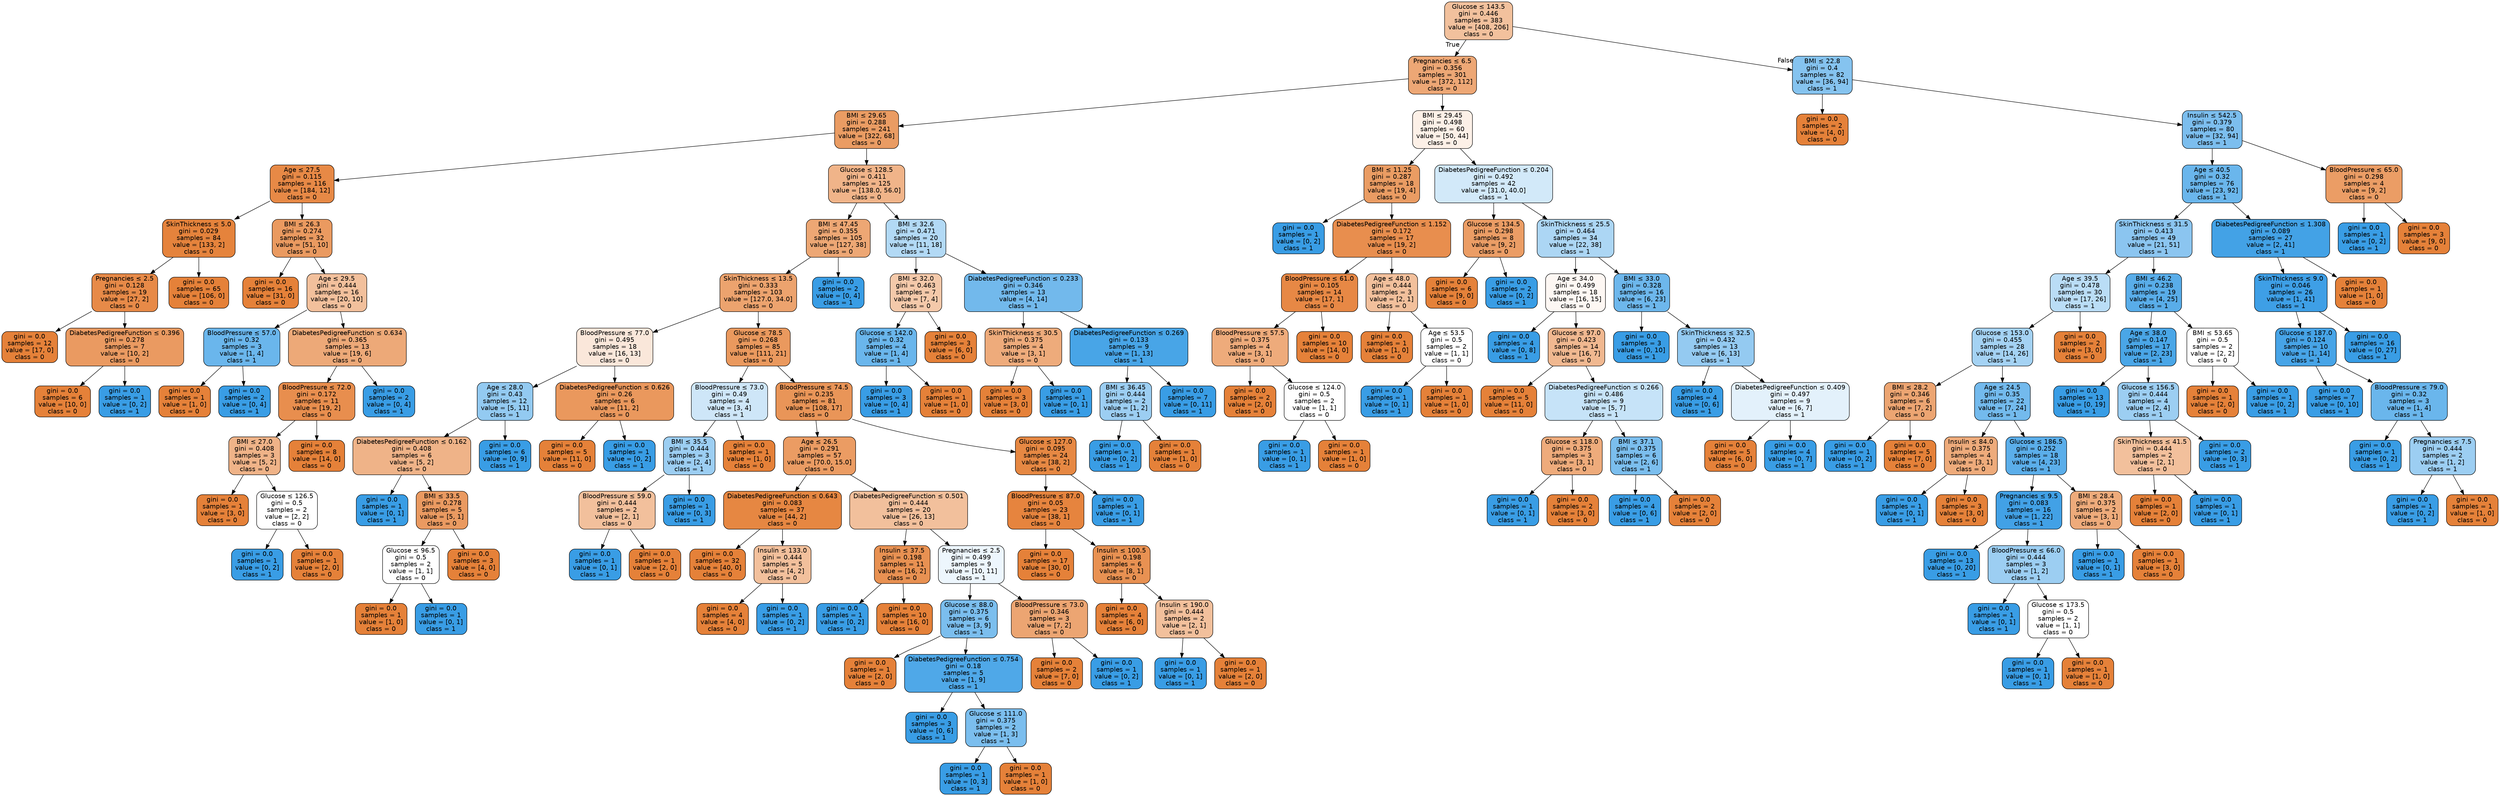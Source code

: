 digraph Tree {
node [shape=box, style="filled, rounded", color="black", fontname="helvetica"] ;
edge [fontname="helvetica"] ;
0 [label=<Glucose &le; 143.5<br/>gini = 0.446<br/>samples = 383<br/>value = [408, 206]<br/>class = 0>, fillcolor="#f2c19d"] ;
1 [label=<Pregnancies &le; 6.5<br/>gini = 0.356<br/>samples = 301<br/>value = [372, 112]<br/>class = 0>, fillcolor="#eda775"] ;
0 -> 1 [labeldistance=2.5, labelangle=45, headlabel="True"] ;
2 [label=<BMI &le; 29.65<br/>gini = 0.288<br/>samples = 241<br/>value = [322, 68]<br/>class = 0>, fillcolor="#ea9c63"] ;
1 -> 2 ;
3 [label=<Age &le; 27.5<br/>gini = 0.115<br/>samples = 116<br/>value = [184, 12]<br/>class = 0>, fillcolor="#e78946"] ;
2 -> 3 ;
4 [label=<SkinThickness &le; 5.0<br/>gini = 0.029<br/>samples = 84<br/>value = [133, 2]<br/>class = 0>, fillcolor="#e5833c"] ;
3 -> 4 ;
5 [label=<Pregnancies &le; 2.5<br/>gini = 0.128<br/>samples = 19<br/>value = [27, 2]<br/>class = 0>, fillcolor="#e78a48"] ;
4 -> 5 ;
6 [label=<gini = 0.0<br/>samples = 12<br/>value = [17, 0]<br/>class = 0>, fillcolor="#e58139"] ;
5 -> 6 ;
7 [label=<DiabetesPedigreeFunction &le; 0.396<br/>gini = 0.278<br/>samples = 7<br/>value = [10, 2]<br/>class = 0>, fillcolor="#ea9a61"] ;
5 -> 7 ;
8 [label=<gini = 0.0<br/>samples = 6<br/>value = [10, 0]<br/>class = 0>, fillcolor="#e58139"] ;
7 -> 8 ;
9 [label=<gini = 0.0<br/>samples = 1<br/>value = [0, 2]<br/>class = 1>, fillcolor="#399de5"] ;
7 -> 9 ;
10 [label=<gini = 0.0<br/>samples = 65<br/>value = [106, 0]<br/>class = 0>, fillcolor="#e58139"] ;
4 -> 10 ;
11 [label=<BMI &le; 26.3<br/>gini = 0.274<br/>samples = 32<br/>value = [51, 10]<br/>class = 0>, fillcolor="#ea9a60"] ;
3 -> 11 ;
12 [label=<gini = 0.0<br/>samples = 16<br/>value = [31, 0]<br/>class = 0>, fillcolor="#e58139"] ;
11 -> 12 ;
13 [label=<Age &le; 29.5<br/>gini = 0.444<br/>samples = 16<br/>value = [20, 10]<br/>class = 0>, fillcolor="#f2c09c"] ;
11 -> 13 ;
14 [label=<BloodPressure &le; 57.0<br/>gini = 0.32<br/>samples = 3<br/>value = [1, 4]<br/>class = 1>, fillcolor="#6ab6ec"] ;
13 -> 14 ;
15 [label=<gini = 0.0<br/>samples = 1<br/>value = [1, 0]<br/>class = 0>, fillcolor="#e58139"] ;
14 -> 15 ;
16 [label=<gini = 0.0<br/>samples = 2<br/>value = [0, 4]<br/>class = 1>, fillcolor="#399de5"] ;
14 -> 16 ;
17 [label=<DiabetesPedigreeFunction &le; 0.634<br/>gini = 0.365<br/>samples = 13<br/>value = [19, 6]<br/>class = 0>, fillcolor="#eda978"] ;
13 -> 17 ;
18 [label=<BloodPressure &le; 72.0<br/>gini = 0.172<br/>samples = 11<br/>value = [19, 2]<br/>class = 0>, fillcolor="#e88e4e"] ;
17 -> 18 ;
19 [label=<BMI &le; 27.0<br/>gini = 0.408<br/>samples = 3<br/>value = [5, 2]<br/>class = 0>, fillcolor="#efb388"] ;
18 -> 19 ;
20 [label=<gini = 0.0<br/>samples = 1<br/>value = [3, 0]<br/>class = 0>, fillcolor="#e58139"] ;
19 -> 20 ;
21 [label=<Glucose &le; 126.5<br/>gini = 0.5<br/>samples = 2<br/>value = [2, 2]<br/>class = 0>, fillcolor="#ffffff"] ;
19 -> 21 ;
22 [label=<gini = 0.0<br/>samples = 1<br/>value = [0, 2]<br/>class = 1>, fillcolor="#399de5"] ;
21 -> 22 ;
23 [label=<gini = 0.0<br/>samples = 1<br/>value = [2, 0]<br/>class = 0>, fillcolor="#e58139"] ;
21 -> 23 ;
24 [label=<gini = 0.0<br/>samples = 8<br/>value = [14, 0]<br/>class = 0>, fillcolor="#e58139"] ;
18 -> 24 ;
25 [label=<gini = 0.0<br/>samples = 2<br/>value = [0, 4]<br/>class = 1>, fillcolor="#399de5"] ;
17 -> 25 ;
26 [label=<Glucose &le; 128.5<br/>gini = 0.411<br/>samples = 125<br/>value = [138.0, 56.0]<br/>class = 0>, fillcolor="#f0b489"] ;
2 -> 26 ;
27 [label=<BMI &le; 47.45<br/>gini = 0.355<br/>samples = 105<br/>value = [127, 38]<br/>class = 0>, fillcolor="#eda774"] ;
26 -> 27 ;
28 [label=<SkinThickness &le; 13.5<br/>gini = 0.333<br/>samples = 103<br/>value = [127.0, 34.0]<br/>class = 0>, fillcolor="#eca36e"] ;
27 -> 28 ;
29 [label=<BloodPressure &le; 77.0<br/>gini = 0.495<br/>samples = 18<br/>value = [16, 13]<br/>class = 0>, fillcolor="#fae7da"] ;
28 -> 29 ;
30 [label=<Age &le; 28.0<br/>gini = 0.43<br/>samples = 12<br/>value = [5, 11]<br/>class = 1>, fillcolor="#93caf1"] ;
29 -> 30 ;
31 [label=<DiabetesPedigreeFunction &le; 0.162<br/>gini = 0.408<br/>samples = 6<br/>value = [5, 2]<br/>class = 0>, fillcolor="#efb388"] ;
30 -> 31 ;
32 [label=<gini = 0.0<br/>samples = 1<br/>value = [0, 1]<br/>class = 1>, fillcolor="#399de5"] ;
31 -> 32 ;
33 [label=<BMI &le; 33.5<br/>gini = 0.278<br/>samples = 5<br/>value = [5, 1]<br/>class = 0>, fillcolor="#ea9a61"] ;
31 -> 33 ;
34 [label=<Glucose &le; 96.5<br/>gini = 0.5<br/>samples = 2<br/>value = [1, 1]<br/>class = 0>, fillcolor="#ffffff"] ;
33 -> 34 ;
35 [label=<gini = 0.0<br/>samples = 1<br/>value = [1, 0]<br/>class = 0>, fillcolor="#e58139"] ;
34 -> 35 ;
36 [label=<gini = 0.0<br/>samples = 1<br/>value = [0, 1]<br/>class = 1>, fillcolor="#399de5"] ;
34 -> 36 ;
37 [label=<gini = 0.0<br/>samples = 3<br/>value = [4, 0]<br/>class = 0>, fillcolor="#e58139"] ;
33 -> 37 ;
38 [label=<gini = 0.0<br/>samples = 6<br/>value = [0, 9]<br/>class = 1>, fillcolor="#399de5"] ;
30 -> 38 ;
39 [label=<DiabetesPedigreeFunction &le; 0.626<br/>gini = 0.26<br/>samples = 6<br/>value = [11, 2]<br/>class = 0>, fillcolor="#ea985d"] ;
29 -> 39 ;
40 [label=<gini = 0.0<br/>samples = 5<br/>value = [11, 0]<br/>class = 0>, fillcolor="#e58139"] ;
39 -> 40 ;
41 [label=<gini = 0.0<br/>samples = 1<br/>value = [0, 2]<br/>class = 1>, fillcolor="#399de5"] ;
39 -> 41 ;
42 [label=<Glucose &le; 78.5<br/>gini = 0.268<br/>samples = 85<br/>value = [111, 21]<br/>class = 0>, fillcolor="#ea995e"] ;
28 -> 42 ;
43 [label=<BloodPressure &le; 73.0<br/>gini = 0.49<br/>samples = 4<br/>value = [3, 4]<br/>class = 1>, fillcolor="#cee6f8"] ;
42 -> 43 ;
44 [label=<BMI &le; 35.5<br/>gini = 0.444<br/>samples = 3<br/>value = [2, 4]<br/>class = 1>, fillcolor="#9ccef2"] ;
43 -> 44 ;
45 [label=<BloodPressure &le; 59.0<br/>gini = 0.444<br/>samples = 2<br/>value = [2, 1]<br/>class = 0>, fillcolor="#f2c09c"] ;
44 -> 45 ;
46 [label=<gini = 0.0<br/>samples = 1<br/>value = [0, 1]<br/>class = 1>, fillcolor="#399de5"] ;
45 -> 46 ;
47 [label=<gini = 0.0<br/>samples = 1<br/>value = [2, 0]<br/>class = 0>, fillcolor="#e58139"] ;
45 -> 47 ;
48 [label=<gini = 0.0<br/>samples = 1<br/>value = [0, 3]<br/>class = 1>, fillcolor="#399de5"] ;
44 -> 48 ;
49 [label=<gini = 0.0<br/>samples = 1<br/>value = [1, 0]<br/>class = 0>, fillcolor="#e58139"] ;
43 -> 49 ;
50 [label=<BloodPressure &le; 74.5<br/>gini = 0.235<br/>samples = 81<br/>value = [108, 17]<br/>class = 0>, fillcolor="#e99558"] ;
42 -> 50 ;
51 [label=<Age &le; 26.5<br/>gini = 0.291<br/>samples = 57<br/>value = [70.0, 15.0]<br/>class = 0>, fillcolor="#eb9c63"] ;
50 -> 51 ;
52 [label=<DiabetesPedigreeFunction &le; 0.643<br/>gini = 0.083<br/>samples = 37<br/>value = [44, 2]<br/>class = 0>, fillcolor="#e68742"] ;
51 -> 52 ;
53 [label=<gini = 0.0<br/>samples = 32<br/>value = [40, 0]<br/>class = 0>, fillcolor="#e58139"] ;
52 -> 53 ;
54 [label=<Insulin &le; 133.0<br/>gini = 0.444<br/>samples = 5<br/>value = [4, 2]<br/>class = 0>, fillcolor="#f2c09c"] ;
52 -> 54 ;
55 [label=<gini = 0.0<br/>samples = 4<br/>value = [4, 0]<br/>class = 0>, fillcolor="#e58139"] ;
54 -> 55 ;
56 [label=<gini = 0.0<br/>samples = 1<br/>value = [0, 2]<br/>class = 1>, fillcolor="#399de5"] ;
54 -> 56 ;
57 [label=<DiabetesPedigreeFunction &le; 0.501<br/>gini = 0.444<br/>samples = 20<br/>value = [26, 13]<br/>class = 0>, fillcolor="#f2c09c"] ;
51 -> 57 ;
58 [label=<Insulin &le; 37.5<br/>gini = 0.198<br/>samples = 11<br/>value = [16, 2]<br/>class = 0>, fillcolor="#e89152"] ;
57 -> 58 ;
59 [label=<gini = 0.0<br/>samples = 1<br/>value = [0, 2]<br/>class = 1>, fillcolor="#399de5"] ;
58 -> 59 ;
60 [label=<gini = 0.0<br/>samples = 10<br/>value = [16, 0]<br/>class = 0>, fillcolor="#e58139"] ;
58 -> 60 ;
61 [label=<Pregnancies &le; 2.5<br/>gini = 0.499<br/>samples = 9<br/>value = [10, 11]<br/>class = 1>, fillcolor="#edf6fd"] ;
57 -> 61 ;
62 [label=<Glucose &le; 88.0<br/>gini = 0.375<br/>samples = 6<br/>value = [3, 9]<br/>class = 1>, fillcolor="#7bbeee"] ;
61 -> 62 ;
63 [label=<gini = 0.0<br/>samples = 1<br/>value = [2, 0]<br/>class = 0>, fillcolor="#e58139"] ;
62 -> 63 ;
64 [label=<DiabetesPedigreeFunction &le; 0.754<br/>gini = 0.18<br/>samples = 5<br/>value = [1, 9]<br/>class = 1>, fillcolor="#4fa8e8"] ;
62 -> 64 ;
65 [label=<gini = 0.0<br/>samples = 3<br/>value = [0, 6]<br/>class = 1>, fillcolor="#399de5"] ;
64 -> 65 ;
66 [label=<Glucose &le; 111.0<br/>gini = 0.375<br/>samples = 2<br/>value = [1, 3]<br/>class = 1>, fillcolor="#7bbeee"] ;
64 -> 66 ;
67 [label=<gini = 0.0<br/>samples = 1<br/>value = [0, 3]<br/>class = 1>, fillcolor="#399de5"] ;
66 -> 67 ;
68 [label=<gini = 0.0<br/>samples = 1<br/>value = [1, 0]<br/>class = 0>, fillcolor="#e58139"] ;
66 -> 68 ;
69 [label=<BloodPressure &le; 73.0<br/>gini = 0.346<br/>samples = 3<br/>value = [7, 2]<br/>class = 0>, fillcolor="#eca572"] ;
61 -> 69 ;
70 [label=<gini = 0.0<br/>samples = 2<br/>value = [7, 0]<br/>class = 0>, fillcolor="#e58139"] ;
69 -> 70 ;
71 [label=<gini = 0.0<br/>samples = 1<br/>value = [0, 2]<br/>class = 1>, fillcolor="#399de5"] ;
69 -> 71 ;
72 [label=<Glucose &le; 127.0<br/>gini = 0.095<br/>samples = 24<br/>value = [38, 2]<br/>class = 0>, fillcolor="#e68843"] ;
50 -> 72 ;
73 [label=<BloodPressure &le; 87.0<br/>gini = 0.05<br/>samples = 23<br/>value = [38, 1]<br/>class = 0>, fillcolor="#e6843e"] ;
72 -> 73 ;
74 [label=<gini = 0.0<br/>samples = 17<br/>value = [30, 0]<br/>class = 0>, fillcolor="#e58139"] ;
73 -> 74 ;
75 [label=<Insulin &le; 100.5<br/>gini = 0.198<br/>samples = 6<br/>value = [8, 1]<br/>class = 0>, fillcolor="#e89152"] ;
73 -> 75 ;
76 [label=<gini = 0.0<br/>samples = 4<br/>value = [6, 0]<br/>class = 0>, fillcolor="#e58139"] ;
75 -> 76 ;
77 [label=<Insulin &le; 190.0<br/>gini = 0.444<br/>samples = 2<br/>value = [2, 1]<br/>class = 0>, fillcolor="#f2c09c"] ;
75 -> 77 ;
78 [label=<gini = 0.0<br/>samples = 1<br/>value = [0, 1]<br/>class = 1>, fillcolor="#399de5"] ;
77 -> 78 ;
79 [label=<gini = 0.0<br/>samples = 1<br/>value = [2, 0]<br/>class = 0>, fillcolor="#e58139"] ;
77 -> 79 ;
80 [label=<gini = 0.0<br/>samples = 1<br/>value = [0, 1]<br/>class = 1>, fillcolor="#399de5"] ;
72 -> 80 ;
81 [label=<gini = 0.0<br/>samples = 2<br/>value = [0, 4]<br/>class = 1>, fillcolor="#399de5"] ;
27 -> 81 ;
82 [label=<BMI &le; 32.6<br/>gini = 0.471<br/>samples = 20<br/>value = [11, 18]<br/>class = 1>, fillcolor="#b2d9f5"] ;
26 -> 82 ;
83 [label=<BMI &le; 32.0<br/>gini = 0.463<br/>samples = 7<br/>value = [7, 4]<br/>class = 0>, fillcolor="#f4c9aa"] ;
82 -> 83 ;
84 [label=<Glucose &le; 142.0<br/>gini = 0.32<br/>samples = 4<br/>value = [1, 4]<br/>class = 1>, fillcolor="#6ab6ec"] ;
83 -> 84 ;
85 [label=<gini = 0.0<br/>samples = 3<br/>value = [0, 4]<br/>class = 1>, fillcolor="#399de5"] ;
84 -> 85 ;
86 [label=<gini = 0.0<br/>samples = 1<br/>value = [1, 0]<br/>class = 0>, fillcolor="#e58139"] ;
84 -> 86 ;
87 [label=<gini = 0.0<br/>samples = 3<br/>value = [6, 0]<br/>class = 0>, fillcolor="#e58139"] ;
83 -> 87 ;
88 [label=<DiabetesPedigreeFunction &le; 0.233<br/>gini = 0.346<br/>samples = 13<br/>value = [4, 14]<br/>class = 1>, fillcolor="#72b9ec"] ;
82 -> 88 ;
89 [label=<SkinThickness &le; 30.5<br/>gini = 0.375<br/>samples = 4<br/>value = [3, 1]<br/>class = 0>, fillcolor="#eeab7b"] ;
88 -> 89 ;
90 [label=<gini = 0.0<br/>samples = 3<br/>value = [3, 0]<br/>class = 0>, fillcolor="#e58139"] ;
89 -> 90 ;
91 [label=<gini = 0.0<br/>samples = 1<br/>value = [0, 1]<br/>class = 1>, fillcolor="#399de5"] ;
89 -> 91 ;
92 [label=<DiabetesPedigreeFunction &le; 0.269<br/>gini = 0.133<br/>samples = 9<br/>value = [1, 13]<br/>class = 1>, fillcolor="#48a5e7"] ;
88 -> 92 ;
93 [label=<BMI &le; 36.45<br/>gini = 0.444<br/>samples = 2<br/>value = [1, 2]<br/>class = 1>, fillcolor="#9ccef2"] ;
92 -> 93 ;
94 [label=<gini = 0.0<br/>samples = 1<br/>value = [0, 2]<br/>class = 1>, fillcolor="#399de5"] ;
93 -> 94 ;
95 [label=<gini = 0.0<br/>samples = 1<br/>value = [1, 0]<br/>class = 0>, fillcolor="#e58139"] ;
93 -> 95 ;
96 [label=<gini = 0.0<br/>samples = 7<br/>value = [0, 11]<br/>class = 1>, fillcolor="#399de5"] ;
92 -> 96 ;
97 [label=<BMI &le; 29.45<br/>gini = 0.498<br/>samples = 60<br/>value = [50, 44]<br/>class = 0>, fillcolor="#fcf0e7"] ;
1 -> 97 ;
98 [label=<BMI &le; 11.25<br/>gini = 0.287<br/>samples = 18<br/>value = [19, 4]<br/>class = 0>, fillcolor="#ea9c63"] ;
97 -> 98 ;
99 [label=<gini = 0.0<br/>samples = 1<br/>value = [0, 2]<br/>class = 1>, fillcolor="#399de5"] ;
98 -> 99 ;
100 [label=<DiabetesPedigreeFunction &le; 1.152<br/>gini = 0.172<br/>samples = 17<br/>value = [19, 2]<br/>class = 0>, fillcolor="#e88e4e"] ;
98 -> 100 ;
101 [label=<BloodPressure &le; 61.0<br/>gini = 0.105<br/>samples = 14<br/>value = [17, 1]<br/>class = 0>, fillcolor="#e78845"] ;
100 -> 101 ;
102 [label=<BloodPressure &le; 57.5<br/>gini = 0.375<br/>samples = 4<br/>value = [3, 1]<br/>class = 0>, fillcolor="#eeab7b"] ;
101 -> 102 ;
103 [label=<gini = 0.0<br/>samples = 2<br/>value = [2, 0]<br/>class = 0>, fillcolor="#e58139"] ;
102 -> 103 ;
104 [label=<Glucose &le; 124.0<br/>gini = 0.5<br/>samples = 2<br/>value = [1, 1]<br/>class = 0>, fillcolor="#ffffff"] ;
102 -> 104 ;
105 [label=<gini = 0.0<br/>samples = 1<br/>value = [0, 1]<br/>class = 1>, fillcolor="#399de5"] ;
104 -> 105 ;
106 [label=<gini = 0.0<br/>samples = 1<br/>value = [1, 0]<br/>class = 0>, fillcolor="#e58139"] ;
104 -> 106 ;
107 [label=<gini = 0.0<br/>samples = 10<br/>value = [14, 0]<br/>class = 0>, fillcolor="#e58139"] ;
101 -> 107 ;
108 [label=<Age &le; 48.0<br/>gini = 0.444<br/>samples = 3<br/>value = [2, 1]<br/>class = 0>, fillcolor="#f2c09c"] ;
100 -> 108 ;
109 [label=<gini = 0.0<br/>samples = 1<br/>value = [1, 0]<br/>class = 0>, fillcolor="#e58139"] ;
108 -> 109 ;
110 [label=<Age &le; 53.5<br/>gini = 0.5<br/>samples = 2<br/>value = [1, 1]<br/>class = 0>, fillcolor="#ffffff"] ;
108 -> 110 ;
111 [label=<gini = 0.0<br/>samples = 1<br/>value = [0, 1]<br/>class = 1>, fillcolor="#399de5"] ;
110 -> 111 ;
112 [label=<gini = 0.0<br/>samples = 1<br/>value = [1, 0]<br/>class = 0>, fillcolor="#e58139"] ;
110 -> 112 ;
113 [label=<DiabetesPedigreeFunction &le; 0.204<br/>gini = 0.492<br/>samples = 42<br/>value = [31.0, 40.0]<br/>class = 1>, fillcolor="#d2e9f9"] ;
97 -> 113 ;
114 [label=<Glucose &le; 134.5<br/>gini = 0.298<br/>samples = 8<br/>value = [9, 2]<br/>class = 0>, fillcolor="#eb9d65"] ;
113 -> 114 ;
115 [label=<gini = 0.0<br/>samples = 6<br/>value = [9, 0]<br/>class = 0>, fillcolor="#e58139"] ;
114 -> 115 ;
116 [label=<gini = 0.0<br/>samples = 2<br/>value = [0, 2]<br/>class = 1>, fillcolor="#399de5"] ;
114 -> 116 ;
117 [label=<SkinThickness &le; 25.5<br/>gini = 0.464<br/>samples = 34<br/>value = [22, 38]<br/>class = 1>, fillcolor="#acd6f4"] ;
113 -> 117 ;
118 [label=<Age &le; 34.0<br/>gini = 0.499<br/>samples = 18<br/>value = [16, 15]<br/>class = 0>, fillcolor="#fdf7f3"] ;
117 -> 118 ;
119 [label=<gini = 0.0<br/>samples = 4<br/>value = [0, 8]<br/>class = 1>, fillcolor="#399de5"] ;
118 -> 119 ;
120 [label=<Glucose &le; 97.0<br/>gini = 0.423<br/>samples = 14<br/>value = [16, 7]<br/>class = 0>, fillcolor="#f0b890"] ;
118 -> 120 ;
121 [label=<gini = 0.0<br/>samples = 5<br/>value = [11, 0]<br/>class = 0>, fillcolor="#e58139"] ;
120 -> 121 ;
122 [label=<DiabetesPedigreeFunction &le; 0.266<br/>gini = 0.486<br/>samples = 9<br/>value = [5, 7]<br/>class = 1>, fillcolor="#c6e3f8"] ;
120 -> 122 ;
123 [label=<Glucose &le; 118.0<br/>gini = 0.375<br/>samples = 3<br/>value = [3, 1]<br/>class = 0>, fillcolor="#eeab7b"] ;
122 -> 123 ;
124 [label=<gini = 0.0<br/>samples = 1<br/>value = [0, 1]<br/>class = 1>, fillcolor="#399de5"] ;
123 -> 124 ;
125 [label=<gini = 0.0<br/>samples = 2<br/>value = [3, 0]<br/>class = 0>, fillcolor="#e58139"] ;
123 -> 125 ;
126 [label=<BMI &le; 37.1<br/>gini = 0.375<br/>samples = 6<br/>value = [2, 6]<br/>class = 1>, fillcolor="#7bbeee"] ;
122 -> 126 ;
127 [label=<gini = 0.0<br/>samples = 4<br/>value = [0, 6]<br/>class = 1>, fillcolor="#399de5"] ;
126 -> 127 ;
128 [label=<gini = 0.0<br/>samples = 2<br/>value = [2, 0]<br/>class = 0>, fillcolor="#e58139"] ;
126 -> 128 ;
129 [label=<BMI &le; 33.0<br/>gini = 0.328<br/>samples = 16<br/>value = [6, 23]<br/>class = 1>, fillcolor="#6db7ec"] ;
117 -> 129 ;
130 [label=<gini = 0.0<br/>samples = 3<br/>value = [0, 10]<br/>class = 1>, fillcolor="#399de5"] ;
129 -> 130 ;
131 [label=<SkinThickness &le; 32.5<br/>gini = 0.432<br/>samples = 13<br/>value = [6, 13]<br/>class = 1>, fillcolor="#94caf1"] ;
129 -> 131 ;
132 [label=<gini = 0.0<br/>samples = 4<br/>value = [0, 6]<br/>class = 1>, fillcolor="#399de5"] ;
131 -> 132 ;
133 [label=<DiabetesPedigreeFunction &le; 0.409<br/>gini = 0.497<br/>samples = 9<br/>value = [6, 7]<br/>class = 1>, fillcolor="#e3f1fb"] ;
131 -> 133 ;
134 [label=<gini = 0.0<br/>samples = 5<br/>value = [6, 0]<br/>class = 0>, fillcolor="#e58139"] ;
133 -> 134 ;
135 [label=<gini = 0.0<br/>samples = 4<br/>value = [0, 7]<br/>class = 1>, fillcolor="#399de5"] ;
133 -> 135 ;
136 [label=<BMI &le; 22.8<br/>gini = 0.4<br/>samples = 82<br/>value = [36, 94]<br/>class = 1>, fillcolor="#85c3ef"] ;
0 -> 136 [labeldistance=2.5, labelangle=-45, headlabel="False"] ;
137 [label=<gini = 0.0<br/>samples = 2<br/>value = [4, 0]<br/>class = 0>, fillcolor="#e58139"] ;
136 -> 137 ;
138 [label=<Insulin &le; 542.5<br/>gini = 0.379<br/>samples = 80<br/>value = [32, 94]<br/>class = 1>, fillcolor="#7cbeee"] ;
136 -> 138 ;
139 [label=<Age &le; 40.5<br/>gini = 0.32<br/>samples = 76<br/>value = [23, 92]<br/>class = 1>, fillcolor="#6ab6ec"] ;
138 -> 139 ;
140 [label=<SkinThickness &le; 31.5<br/>gini = 0.413<br/>samples = 49<br/>value = [21, 51]<br/>class = 1>, fillcolor="#8bc5f0"] ;
139 -> 140 ;
141 [label=<Age &le; 39.5<br/>gini = 0.478<br/>samples = 30<br/>value = [17, 26]<br/>class = 1>, fillcolor="#baddf6"] ;
140 -> 141 ;
142 [label=<Glucose &le; 153.0<br/>gini = 0.455<br/>samples = 28<br/>value = [14, 26]<br/>class = 1>, fillcolor="#a4d2f3"] ;
141 -> 142 ;
143 [label=<BMI &le; 28.2<br/>gini = 0.346<br/>samples = 6<br/>value = [7, 2]<br/>class = 0>, fillcolor="#eca572"] ;
142 -> 143 ;
144 [label=<gini = 0.0<br/>samples = 1<br/>value = [0, 2]<br/>class = 1>, fillcolor="#399de5"] ;
143 -> 144 ;
145 [label=<gini = 0.0<br/>samples = 5<br/>value = [7, 0]<br/>class = 0>, fillcolor="#e58139"] ;
143 -> 145 ;
146 [label=<Age &le; 24.5<br/>gini = 0.35<br/>samples = 22<br/>value = [7, 24]<br/>class = 1>, fillcolor="#73baed"] ;
142 -> 146 ;
147 [label=<Insulin &le; 84.0<br/>gini = 0.375<br/>samples = 4<br/>value = [3, 1]<br/>class = 0>, fillcolor="#eeab7b"] ;
146 -> 147 ;
148 [label=<gini = 0.0<br/>samples = 1<br/>value = [0, 1]<br/>class = 1>, fillcolor="#399de5"] ;
147 -> 148 ;
149 [label=<gini = 0.0<br/>samples = 3<br/>value = [3, 0]<br/>class = 0>, fillcolor="#e58139"] ;
147 -> 149 ;
150 [label=<Glucose &le; 186.5<br/>gini = 0.252<br/>samples = 18<br/>value = [4, 23]<br/>class = 1>, fillcolor="#5baeea"] ;
146 -> 150 ;
151 [label=<Pregnancies &le; 9.5<br/>gini = 0.083<br/>samples = 16<br/>value = [1, 22]<br/>class = 1>, fillcolor="#42a1e6"] ;
150 -> 151 ;
152 [label=<gini = 0.0<br/>samples = 13<br/>value = [0, 20]<br/>class = 1>, fillcolor="#399de5"] ;
151 -> 152 ;
153 [label=<BloodPressure &le; 66.0<br/>gini = 0.444<br/>samples = 3<br/>value = [1, 2]<br/>class = 1>, fillcolor="#9ccef2"] ;
151 -> 153 ;
154 [label=<gini = 0.0<br/>samples = 1<br/>value = [0, 1]<br/>class = 1>, fillcolor="#399de5"] ;
153 -> 154 ;
155 [label=<Glucose &le; 173.5<br/>gini = 0.5<br/>samples = 2<br/>value = [1, 1]<br/>class = 0>, fillcolor="#ffffff"] ;
153 -> 155 ;
156 [label=<gini = 0.0<br/>samples = 1<br/>value = [0, 1]<br/>class = 1>, fillcolor="#399de5"] ;
155 -> 156 ;
157 [label=<gini = 0.0<br/>samples = 1<br/>value = [1, 0]<br/>class = 0>, fillcolor="#e58139"] ;
155 -> 157 ;
158 [label=<BMI &le; 28.4<br/>gini = 0.375<br/>samples = 2<br/>value = [3, 1]<br/>class = 0>, fillcolor="#eeab7b"] ;
150 -> 158 ;
159 [label=<gini = 0.0<br/>samples = 1<br/>value = [0, 1]<br/>class = 1>, fillcolor="#399de5"] ;
158 -> 159 ;
160 [label=<gini = 0.0<br/>samples = 1<br/>value = [3, 0]<br/>class = 0>, fillcolor="#e58139"] ;
158 -> 160 ;
161 [label=<gini = 0.0<br/>samples = 2<br/>value = [3, 0]<br/>class = 0>, fillcolor="#e58139"] ;
141 -> 161 ;
162 [label=<BMI &le; 46.2<br/>gini = 0.238<br/>samples = 19<br/>value = [4, 25]<br/>class = 1>, fillcolor="#59ade9"] ;
140 -> 162 ;
163 [label=<Age &le; 38.0<br/>gini = 0.147<br/>samples = 17<br/>value = [2, 23]<br/>class = 1>, fillcolor="#4aa6e7"] ;
162 -> 163 ;
164 [label=<gini = 0.0<br/>samples = 13<br/>value = [0, 19]<br/>class = 1>, fillcolor="#399de5"] ;
163 -> 164 ;
165 [label=<Glucose &le; 156.5<br/>gini = 0.444<br/>samples = 4<br/>value = [2, 4]<br/>class = 1>, fillcolor="#9ccef2"] ;
163 -> 165 ;
166 [label=<SkinThickness &le; 41.5<br/>gini = 0.444<br/>samples = 2<br/>value = [2, 1]<br/>class = 0>, fillcolor="#f2c09c"] ;
165 -> 166 ;
167 [label=<gini = 0.0<br/>samples = 1<br/>value = [2, 0]<br/>class = 0>, fillcolor="#e58139"] ;
166 -> 167 ;
168 [label=<gini = 0.0<br/>samples = 1<br/>value = [0, 1]<br/>class = 1>, fillcolor="#399de5"] ;
166 -> 168 ;
169 [label=<gini = 0.0<br/>samples = 2<br/>value = [0, 3]<br/>class = 1>, fillcolor="#399de5"] ;
165 -> 169 ;
170 [label=<BMI &le; 53.65<br/>gini = 0.5<br/>samples = 2<br/>value = [2, 2]<br/>class = 0>, fillcolor="#ffffff"] ;
162 -> 170 ;
171 [label=<gini = 0.0<br/>samples = 1<br/>value = [2, 0]<br/>class = 0>, fillcolor="#e58139"] ;
170 -> 171 ;
172 [label=<gini = 0.0<br/>samples = 1<br/>value = [0, 2]<br/>class = 1>, fillcolor="#399de5"] ;
170 -> 172 ;
173 [label=<DiabetesPedigreeFunction &le; 1.308<br/>gini = 0.089<br/>samples = 27<br/>value = [2, 41]<br/>class = 1>, fillcolor="#43a2e6"] ;
139 -> 173 ;
174 [label=<SkinThickness &le; 9.0<br/>gini = 0.046<br/>samples = 26<br/>value = [1, 41]<br/>class = 1>, fillcolor="#3e9fe6"] ;
173 -> 174 ;
175 [label=<Glucose &le; 187.0<br/>gini = 0.124<br/>samples = 10<br/>value = [1, 14]<br/>class = 1>, fillcolor="#47a4e7"] ;
174 -> 175 ;
176 [label=<gini = 0.0<br/>samples = 7<br/>value = [0, 10]<br/>class = 1>, fillcolor="#399de5"] ;
175 -> 176 ;
177 [label=<BloodPressure &le; 79.0<br/>gini = 0.32<br/>samples = 3<br/>value = [1, 4]<br/>class = 1>, fillcolor="#6ab6ec"] ;
175 -> 177 ;
178 [label=<gini = 0.0<br/>samples = 1<br/>value = [0, 2]<br/>class = 1>, fillcolor="#399de5"] ;
177 -> 178 ;
179 [label=<Pregnancies &le; 7.5<br/>gini = 0.444<br/>samples = 2<br/>value = [1, 2]<br/>class = 1>, fillcolor="#9ccef2"] ;
177 -> 179 ;
180 [label=<gini = 0.0<br/>samples = 1<br/>value = [0, 2]<br/>class = 1>, fillcolor="#399de5"] ;
179 -> 180 ;
181 [label=<gini = 0.0<br/>samples = 1<br/>value = [1, 0]<br/>class = 0>, fillcolor="#e58139"] ;
179 -> 181 ;
182 [label=<gini = 0.0<br/>samples = 16<br/>value = [0, 27]<br/>class = 1>, fillcolor="#399de5"] ;
174 -> 182 ;
183 [label=<gini = 0.0<br/>samples = 1<br/>value = [1, 0]<br/>class = 0>, fillcolor="#e58139"] ;
173 -> 183 ;
184 [label=<BloodPressure &le; 65.0<br/>gini = 0.298<br/>samples = 4<br/>value = [9, 2]<br/>class = 0>, fillcolor="#eb9d65"] ;
138 -> 184 ;
185 [label=<gini = 0.0<br/>samples = 1<br/>value = [0, 2]<br/>class = 1>, fillcolor="#399de5"] ;
184 -> 185 ;
186 [label=<gini = 0.0<br/>samples = 3<br/>value = [9, 0]<br/>class = 0>, fillcolor="#e58139"] ;
184 -> 186 ;
}